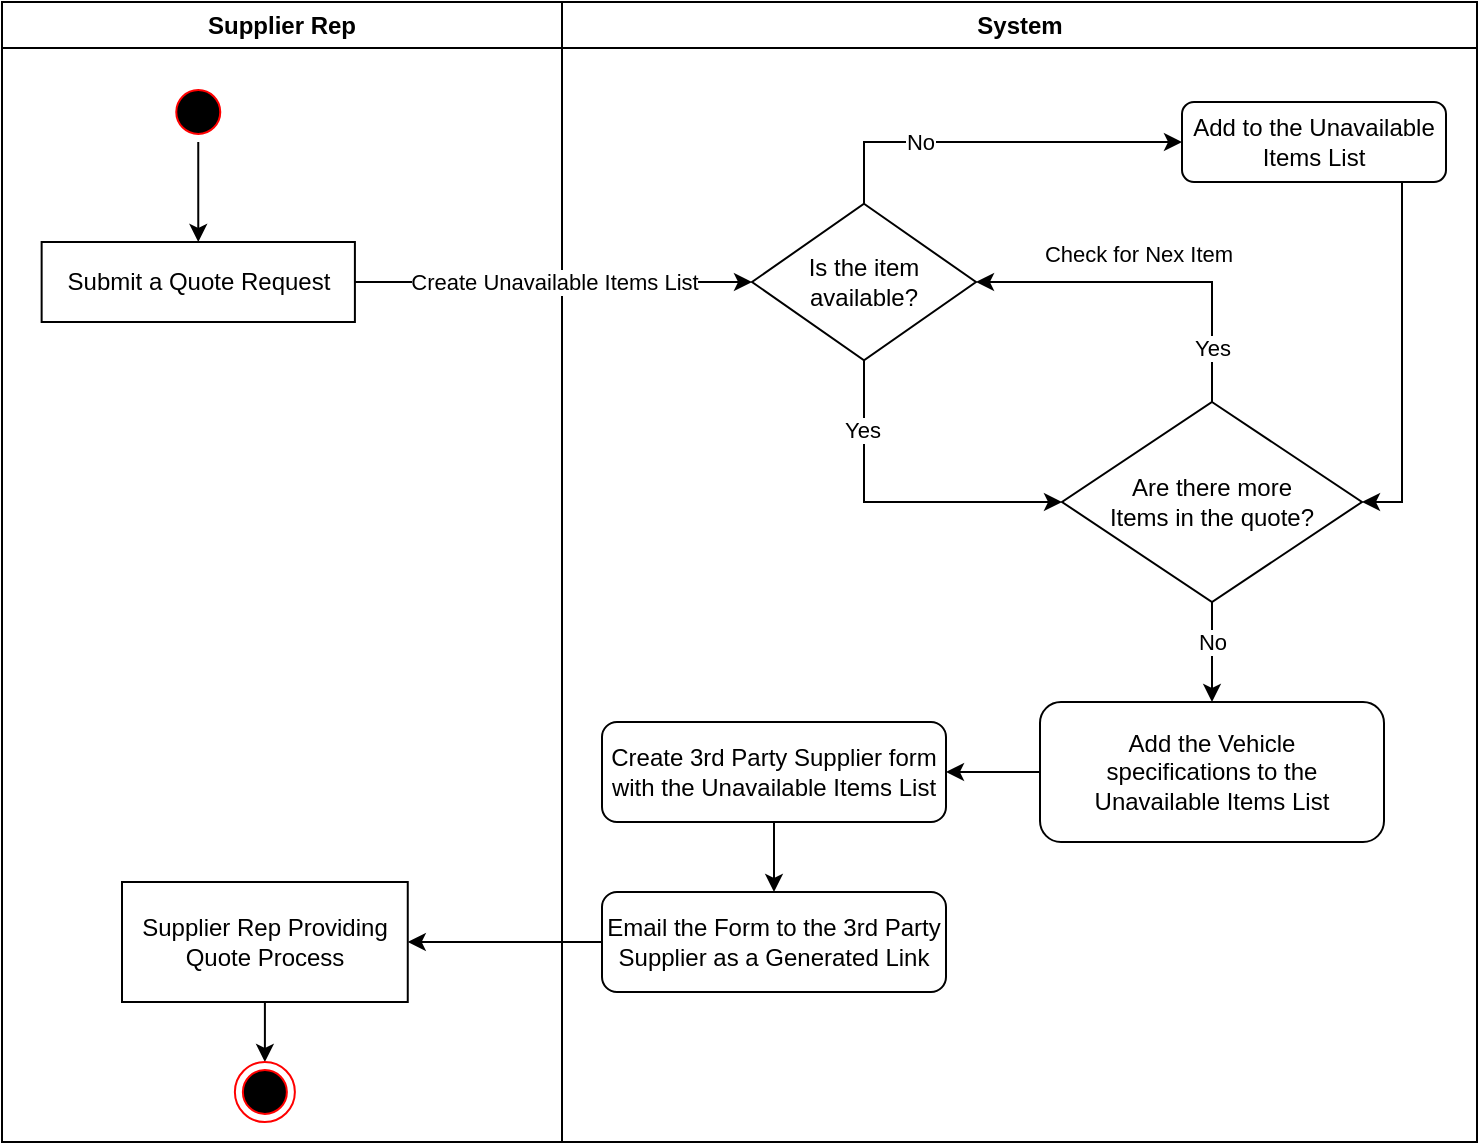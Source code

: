 <mxfile version="20.4.0" type="github">
  <diagram id="nSHfFxLYQGdtGSZHBYBN" name="Page-1">
    <mxGraphModel dx="1208" dy="671" grid="1" gridSize="10" guides="1" tooltips="1" connect="1" arrows="1" fold="1" page="1" pageScale="1" pageWidth="850" pageHeight="1100" math="0" shadow="0">
      <root>
        <mxCell id="0" />
        <mxCell id="1" parent="0" />
        <mxCell id="QR0sqvMbxU9Uvmxa56qR-1" value="Supplier Rep" style="swimlane;whiteSpace=wrap;startSize=23;" vertex="1" parent="1">
          <mxGeometry x="50" y="40" width="280" height="570" as="geometry" />
        </mxCell>
        <mxCell id="QR0sqvMbxU9Uvmxa56qR-57" style="edgeStyle=orthogonalEdgeStyle;rounded=0;orthogonalLoop=1;jettySize=auto;html=1;entryX=0.5;entryY=0;entryDx=0;entryDy=0;" edge="1" parent="QR0sqvMbxU9Uvmxa56qR-1" source="QR0sqvMbxU9Uvmxa56qR-2" target="QR0sqvMbxU9Uvmxa56qR-56">
          <mxGeometry relative="1" as="geometry" />
        </mxCell>
        <mxCell id="QR0sqvMbxU9Uvmxa56qR-2" value="" style="ellipse;shape=startState;fillColor=#000000;strokeColor=#ff0000;" vertex="1" parent="QR0sqvMbxU9Uvmxa56qR-1">
          <mxGeometry x="83.13" y="40" width="30" height="30" as="geometry" />
        </mxCell>
        <mxCell id="QR0sqvMbxU9Uvmxa56qR-55" style="edgeStyle=orthogonalEdgeStyle;rounded=0;orthogonalLoop=1;jettySize=auto;html=1;entryX=0.5;entryY=0;entryDx=0;entryDy=0;" edge="1" parent="QR0sqvMbxU9Uvmxa56qR-1" source="QR0sqvMbxU9Uvmxa56qR-52" target="QR0sqvMbxU9Uvmxa56qR-54">
          <mxGeometry relative="1" as="geometry" />
        </mxCell>
        <mxCell id="QR0sqvMbxU9Uvmxa56qR-52" value="Supplier Rep Providing Quote Process" style="whiteSpace=wrap;html=1;" vertex="1" parent="QR0sqvMbxU9Uvmxa56qR-1">
          <mxGeometry x="60" y="440" width="142.88" height="60" as="geometry" />
        </mxCell>
        <mxCell id="QR0sqvMbxU9Uvmxa56qR-54" value="" style="ellipse;html=1;shape=endState;fillColor=#000000;strokeColor=#ff0000;" vertex="1" parent="QR0sqvMbxU9Uvmxa56qR-1">
          <mxGeometry x="116.44" y="530" width="30" height="30" as="geometry" />
        </mxCell>
        <mxCell id="QR0sqvMbxU9Uvmxa56qR-56" value="Submit a Quote Request" style="whiteSpace=wrap;html=1;" vertex="1" parent="QR0sqvMbxU9Uvmxa56qR-1">
          <mxGeometry x="19.82" y="120" width="156.63" height="40" as="geometry" />
        </mxCell>
        <mxCell id="QR0sqvMbxU9Uvmxa56qR-14" value="System" style="swimlane;whiteSpace=wrap" vertex="1" parent="1">
          <mxGeometry x="330" y="40" width="457.5" height="570" as="geometry" />
        </mxCell>
        <mxCell id="QR0sqvMbxU9Uvmxa56qR-34" value="No" style="edgeStyle=orthogonalEdgeStyle;rounded=0;orthogonalLoop=1;jettySize=auto;html=1;entryX=0;entryY=0.5;entryDx=0;entryDy=0;exitX=0.5;exitY=0;exitDx=0;exitDy=0;" edge="1" parent="QR0sqvMbxU9Uvmxa56qR-14" source="QR0sqvMbxU9Uvmxa56qR-30" target="QR0sqvMbxU9Uvmxa56qR-31">
          <mxGeometry x="-0.376" relative="1" as="geometry">
            <mxPoint as="offset" />
          </mxGeometry>
        </mxCell>
        <mxCell id="QR0sqvMbxU9Uvmxa56qR-30" value="Is the item &lt;br&gt;available?" style="rhombus;whiteSpace=wrap;html=1;" vertex="1" parent="QR0sqvMbxU9Uvmxa56qR-14">
          <mxGeometry x="95" y="100.88" width="112" height="78.25" as="geometry" />
        </mxCell>
        <mxCell id="QR0sqvMbxU9Uvmxa56qR-39" style="edgeStyle=orthogonalEdgeStyle;rounded=0;orthogonalLoop=1;jettySize=auto;html=1;entryX=1;entryY=0.5;entryDx=0;entryDy=0;" edge="1" parent="QR0sqvMbxU9Uvmxa56qR-14" source="QR0sqvMbxU9Uvmxa56qR-31" target="QR0sqvMbxU9Uvmxa56qR-35">
          <mxGeometry relative="1" as="geometry">
            <Array as="points">
              <mxPoint x="420" y="250" />
            </Array>
          </mxGeometry>
        </mxCell>
        <mxCell id="QR0sqvMbxU9Uvmxa56qR-31" value="Add to the Unavailable Items List" style="rounded=1;whiteSpace=wrap;html=1;" vertex="1" parent="QR0sqvMbxU9Uvmxa56qR-14">
          <mxGeometry x="310" y="50.0" width="132" height="40" as="geometry" />
        </mxCell>
        <mxCell id="QR0sqvMbxU9Uvmxa56qR-36" value="Yes" style="edgeStyle=orthogonalEdgeStyle;rounded=0;orthogonalLoop=1;jettySize=auto;html=1;entryX=1;entryY=0.5;entryDx=0;entryDy=0;exitX=0.5;exitY=0;exitDx=0;exitDy=0;" edge="1" parent="QR0sqvMbxU9Uvmxa56qR-14" source="QR0sqvMbxU9Uvmxa56qR-35" target="QR0sqvMbxU9Uvmxa56qR-30">
          <mxGeometry x="-0.698" relative="1" as="geometry">
            <mxPoint as="offset" />
          </mxGeometry>
        </mxCell>
        <mxCell id="QR0sqvMbxU9Uvmxa56qR-38" value="Check for Nex Item" style="edgeLabel;html=1;align=center;verticalAlign=middle;resizable=0;points=[];" vertex="1" connectable="0" parent="QR0sqvMbxU9Uvmxa56qR-36">
          <mxGeometry x="0.116" y="1" relative="1" as="geometry">
            <mxPoint x="2" y="-15" as="offset" />
          </mxGeometry>
        </mxCell>
        <mxCell id="QR0sqvMbxU9Uvmxa56qR-45" value="No" style="edgeStyle=orthogonalEdgeStyle;rounded=0;orthogonalLoop=1;jettySize=auto;html=1;entryX=0.5;entryY=0;entryDx=0;entryDy=0;" edge="1" parent="QR0sqvMbxU9Uvmxa56qR-14" source="QR0sqvMbxU9Uvmxa56qR-35" target="QR0sqvMbxU9Uvmxa56qR-43">
          <mxGeometry x="-0.2" relative="1" as="geometry">
            <mxPoint as="offset" />
          </mxGeometry>
        </mxCell>
        <mxCell id="QR0sqvMbxU9Uvmxa56qR-35" value="Are there more &lt;br&gt;Items in the quote?" style="rhombus;whiteSpace=wrap;html=1;" vertex="1" parent="QR0sqvMbxU9Uvmxa56qR-14">
          <mxGeometry x="250" y="200" width="150" height="100" as="geometry" />
        </mxCell>
        <mxCell id="QR0sqvMbxU9Uvmxa56qR-41" value="Yes" style="edgeStyle=orthogonalEdgeStyle;rounded=0;orthogonalLoop=1;jettySize=auto;html=1;entryX=0;entryY=0.5;entryDx=0;entryDy=0;exitX=0.5;exitY=1;exitDx=0;exitDy=0;" edge="1" parent="QR0sqvMbxU9Uvmxa56qR-14" source="QR0sqvMbxU9Uvmxa56qR-30" target="QR0sqvMbxU9Uvmxa56qR-35">
          <mxGeometry x="-0.588" y="-1" relative="1" as="geometry">
            <mxPoint x="190" y="380" as="targetPoint" />
            <Array as="points">
              <mxPoint x="151" y="250" />
            </Array>
            <mxPoint as="offset" />
          </mxGeometry>
        </mxCell>
        <mxCell id="QR0sqvMbxU9Uvmxa56qR-46" style="edgeStyle=orthogonalEdgeStyle;rounded=0;orthogonalLoop=1;jettySize=auto;html=1;" edge="1" parent="QR0sqvMbxU9Uvmxa56qR-14" source="QR0sqvMbxU9Uvmxa56qR-43" target="QR0sqvMbxU9Uvmxa56qR-44">
          <mxGeometry relative="1" as="geometry" />
        </mxCell>
        <mxCell id="QR0sqvMbxU9Uvmxa56qR-43" value="Add the Vehicle &lt;br&gt;specifications to the Unavailable Items List" style="rounded=1;whiteSpace=wrap;html=1;" vertex="1" parent="QR0sqvMbxU9Uvmxa56qR-14">
          <mxGeometry x="239" y="350" width="172" height="70" as="geometry" />
        </mxCell>
        <mxCell id="QR0sqvMbxU9Uvmxa56qR-49" style="edgeStyle=orthogonalEdgeStyle;rounded=0;orthogonalLoop=1;jettySize=auto;html=1;entryX=0.5;entryY=0;entryDx=0;entryDy=0;" edge="1" parent="QR0sqvMbxU9Uvmxa56qR-14" source="QR0sqvMbxU9Uvmxa56qR-44" target="QR0sqvMbxU9Uvmxa56qR-47">
          <mxGeometry relative="1" as="geometry" />
        </mxCell>
        <mxCell id="QR0sqvMbxU9Uvmxa56qR-44" value="Create 3rd Party Supplier form with the Unavailable Items List" style="rounded=1;whiteSpace=wrap;html=1;" vertex="1" parent="QR0sqvMbxU9Uvmxa56qR-14">
          <mxGeometry x="20" y="360" width="172" height="50" as="geometry" />
        </mxCell>
        <mxCell id="QR0sqvMbxU9Uvmxa56qR-47" value="Email the Form to the 3rd Party Supplier as a Generated Link" style="rounded=1;whiteSpace=wrap;html=1;" vertex="1" parent="QR0sqvMbxU9Uvmxa56qR-14">
          <mxGeometry x="20" y="445" width="172" height="50" as="geometry" />
        </mxCell>
        <mxCell id="QR0sqvMbxU9Uvmxa56qR-32" value="Create Unavailable Items List" style="edgeStyle=orthogonalEdgeStyle;rounded=0;orthogonalLoop=1;jettySize=auto;html=1;entryX=0;entryY=0.5;entryDx=0;entryDy=0;exitX=1;exitY=0.5;exitDx=0;exitDy=0;" edge="1" parent="1" source="QR0sqvMbxU9Uvmxa56qR-56" target="QR0sqvMbxU9Uvmxa56qR-30">
          <mxGeometry relative="1" as="geometry">
            <mxPoint x="240" y="180" as="sourcePoint" />
          </mxGeometry>
        </mxCell>
        <mxCell id="QR0sqvMbxU9Uvmxa56qR-53" style="edgeStyle=orthogonalEdgeStyle;rounded=0;orthogonalLoop=1;jettySize=auto;html=1;entryX=1;entryY=0.5;entryDx=0;entryDy=0;" edge="1" parent="1" source="QR0sqvMbxU9Uvmxa56qR-47" target="QR0sqvMbxU9Uvmxa56qR-52">
          <mxGeometry relative="1" as="geometry" />
        </mxCell>
      </root>
    </mxGraphModel>
  </diagram>
</mxfile>

